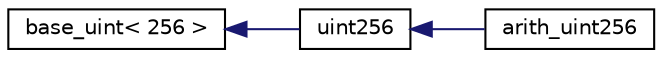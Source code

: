 digraph "Graphical Class Hierarchy"
{
  edge [fontname="Helvetica",fontsize="10",labelfontname="Helvetica",labelfontsize="10"];
  node [fontname="Helvetica",fontsize="10",shape=record];
  rankdir="LR";
  Node0 [label="base_uint\< 256 \>",height=0.2,width=0.4,color="black", fillcolor="white", style="filled",URL="$classbase__uint.html"];
  Node0 -> Node1 [dir="back",color="midnightblue",fontsize="10",style="solid",fontname="Helvetica"];
  Node1 [label="uint256",height=0.2,width=0.4,color="black", fillcolor="white", style="filled",URL="$classuint256.html",tooltip="256-bit unsigned big integer. "];
  Node1 -> Node2 [dir="back",color="midnightblue",fontsize="10",style="solid",fontname="Helvetica"];
  Node2 [label="arith_uint256",height=0.2,width=0.4,color="black", fillcolor="white", style="filled",URL="$classarith__uint256.html"];
}
